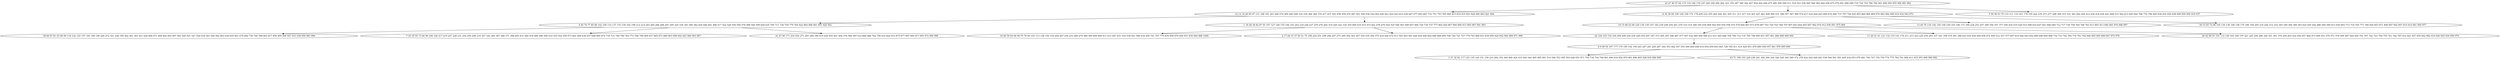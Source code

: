 digraph true_tree {
	"0" -> "1"
	"0" -> "2"
	"1" -> "3"
	"2" -> "4"
	"1" -> "5"
	"4" -> "6"
	"4" -> "7"
	"5" -> "8"
	"3" -> "9"
	"3" -> "10"
	"3" -> "11"
	"5" -> "12"
	"4" -> "13"
	"2" -> "14"
	"2" -> "15"
	"0" -> "16"
	"6" -> "17"
	"17" -> "18"
	"17" -> "19"
	"0" [label="23 27 40 57 62 115 116 160 170 187 200 248 260 262 323 376 387 390 392 407 454 462 468 475 480 508 509 511 518 523 536 565 566 582 604 658 675 676 691 696 699 719 724 725 780 782 841 848 954 955 958 981 992"];
	"1" [label="12 14 19 29 95 97 131 168 181 201 269 274 289 290 299 316 339 360 364 374 417 437 453 456 459 470 487 501 504 530 542 602 620 621 622 623 633 639 647 677 683 697 710 751 753 785 804 815 818 819 823 828 840 863 921 964"];
	"2" [label="8 34 39 80 100 104 109 172 178 209 232 255 264 294 301 305 311 313 317 333 401 427 483 498 506 531 549 557 567 569 572 617 618 624 625 669 674 684 715 757 794 825 855 860 868 869 870 883 892 909 916 932 943 973"];
	"3" [label="4 45 74 77 85 88 102 106 114 137 153 159 162 198 212 215 243 265 286 288 291 295 325 336 343 380 382 420 446 481 496 517 522 528 550 556 578 588 594 599 629 635 700 711 736 759 779 784 822 864 886 891 901 926 952"];
	"4" [label="10 15 48 52 69 120 138 139 147 182 239 249 254 261 278 310 314 348 350 439 469 502 505 554 558 575 579 600 667 673 678 687 703 729 743 766 797 807 843 844 845 847 862 874 912 936 951 975 984"];
	"5" [label="1 18 28 36 82 87 93 107 127 140 155 184 191 202 218 226 237 270 276 292 319 320 322 334 355 400 410 414 415 441 476 479 524 525 540 563 589 657 664 726 730 737 777 802 826 867 894 899 915 985 987 991 993"];
	"6" [label="22 124 143 152 164 206 208 220 236 240 293 297 347 373 385 397 398 467 477 507 532 560 568 586 611 631 665 686 704 709 714 735 795 798 800 831 857 861 866 888 969 994"];
	"7" [label="11 20 21 61 121 132 133 141 174 211 213 223 225 250 263 337 341 358 379 391 396 423 435 438 449 458 474 495 512 537 577 607 614 642 643 652 689 690 694 698 732 733 742 769 776 781 792 846 885 895 898 947 974 979"];
	"8" [label="16 46 59 64 66 68 70 78 94 103 113 128 150 154 204 207 230 233 268 279 389 399 408 409 411 413 447 451 516 539 541 596 616 656 741 767 770 834 858 876 929 931 939 944 988 1000"];
	"9" [label="38 60 67 81 83 89 99 118 122 125 157 183 189 196 246 272 321 338 359 362 363 381 421 428 466 471 484 492 493 497 503 520 521 527 529 534 543 544 592 603 638 655 661 679 682 738 740 788 803 817 856 904 906 927 933 938 956 983 996"];
	"10" [label="7 25 35 55 73 84 96 108 126 217 219 227 228 231 242 256 296 318 327 342 365 367 368 371 386 405 431 460 478 489 490 500 510 535 552 559 573 601 609 636 637 648 660 672 718 731 749 760 763 773 786 799 809 837 865 873 889 903 908 922 923 960 963 967"];
	"11" [label="41 47 90 171 216 252 271 283 284 346 419 429 455 461 494 576 584 587 612 666 668 702 756 810 824 872 875 877 887 900 917 945 972 990 998"];
	"12" [label="2 17 24 33 37 50 51 75 188 224 251 258 266 267 275 300 302 303 307 330 335 354 375 418 426 472 513 545 583 591 626 634 640 662 680 688 695 706 720 721 727 778 793 808 833 839 859 924 942 962 968 971 989"];
	"13" [label="26 42 86 91 101 112 129 163 169 197 221 245 259 280 329 351 361 370 394 403 432 450 457 464 473 499 551 570 571 574 595 597 644 650 701 707 722 723 750 755 761 762 787 812 821 827 835 842 882 918 920 925 934 950 970"];
	"14" [label="13 44 76 134 142 145 148 149 165 166 173 180 234 253 257 308 356 357 377 395 416 519 526 533 598 610 627 641 646 649 712 717 739 758 764 768 783 813 893 913 940 965 976 986 997"];
	"15" [label="30 53 65 72 98 105 130 136 146 158 175 186 194 205 214 244 312 332 345 349 384 388 393 425 445 452 486 564 590 613 630 693 713 716 745 771 790 820 853 871 890 897 902 907 910 914 941 959 977"];
	"16" [label="5 56 58 63 79 110 111 119 161 176 195 222 235 273 277 298 309 315 331 383 402 404 412 430 434 436 443 488 515 562 615 645 692 708 772 796 805 830 832 836 838 849 850 854 919 937"];
	"17" [label="6 9 49 54 167 177 179 185 192 199 203 247 281 285 287 344 353 482 547 555 580 606 608 619 654 659 663 685 728 765 811 814 829 851 878 880 948 957 961 978 995 999"];
	"18" [label="3 31 32 92 117 123 135 144 151 156 210 282 352 366 406 424 433 440 444 465 485 491 514 548 553 585 593 628 651 671 705 734 744 748 801 806 816 852 879 881 896 905 928 930 946 949"];
	"19" [label="43 71 190 193 229 238 241 304 306 324 326 328 340 369 372 378 422 442 448 463 538 546 561 581 605 632 653 670 681 746 747 752 754 774 775 789 791 884 911 935 953 966 980 982"];
}
